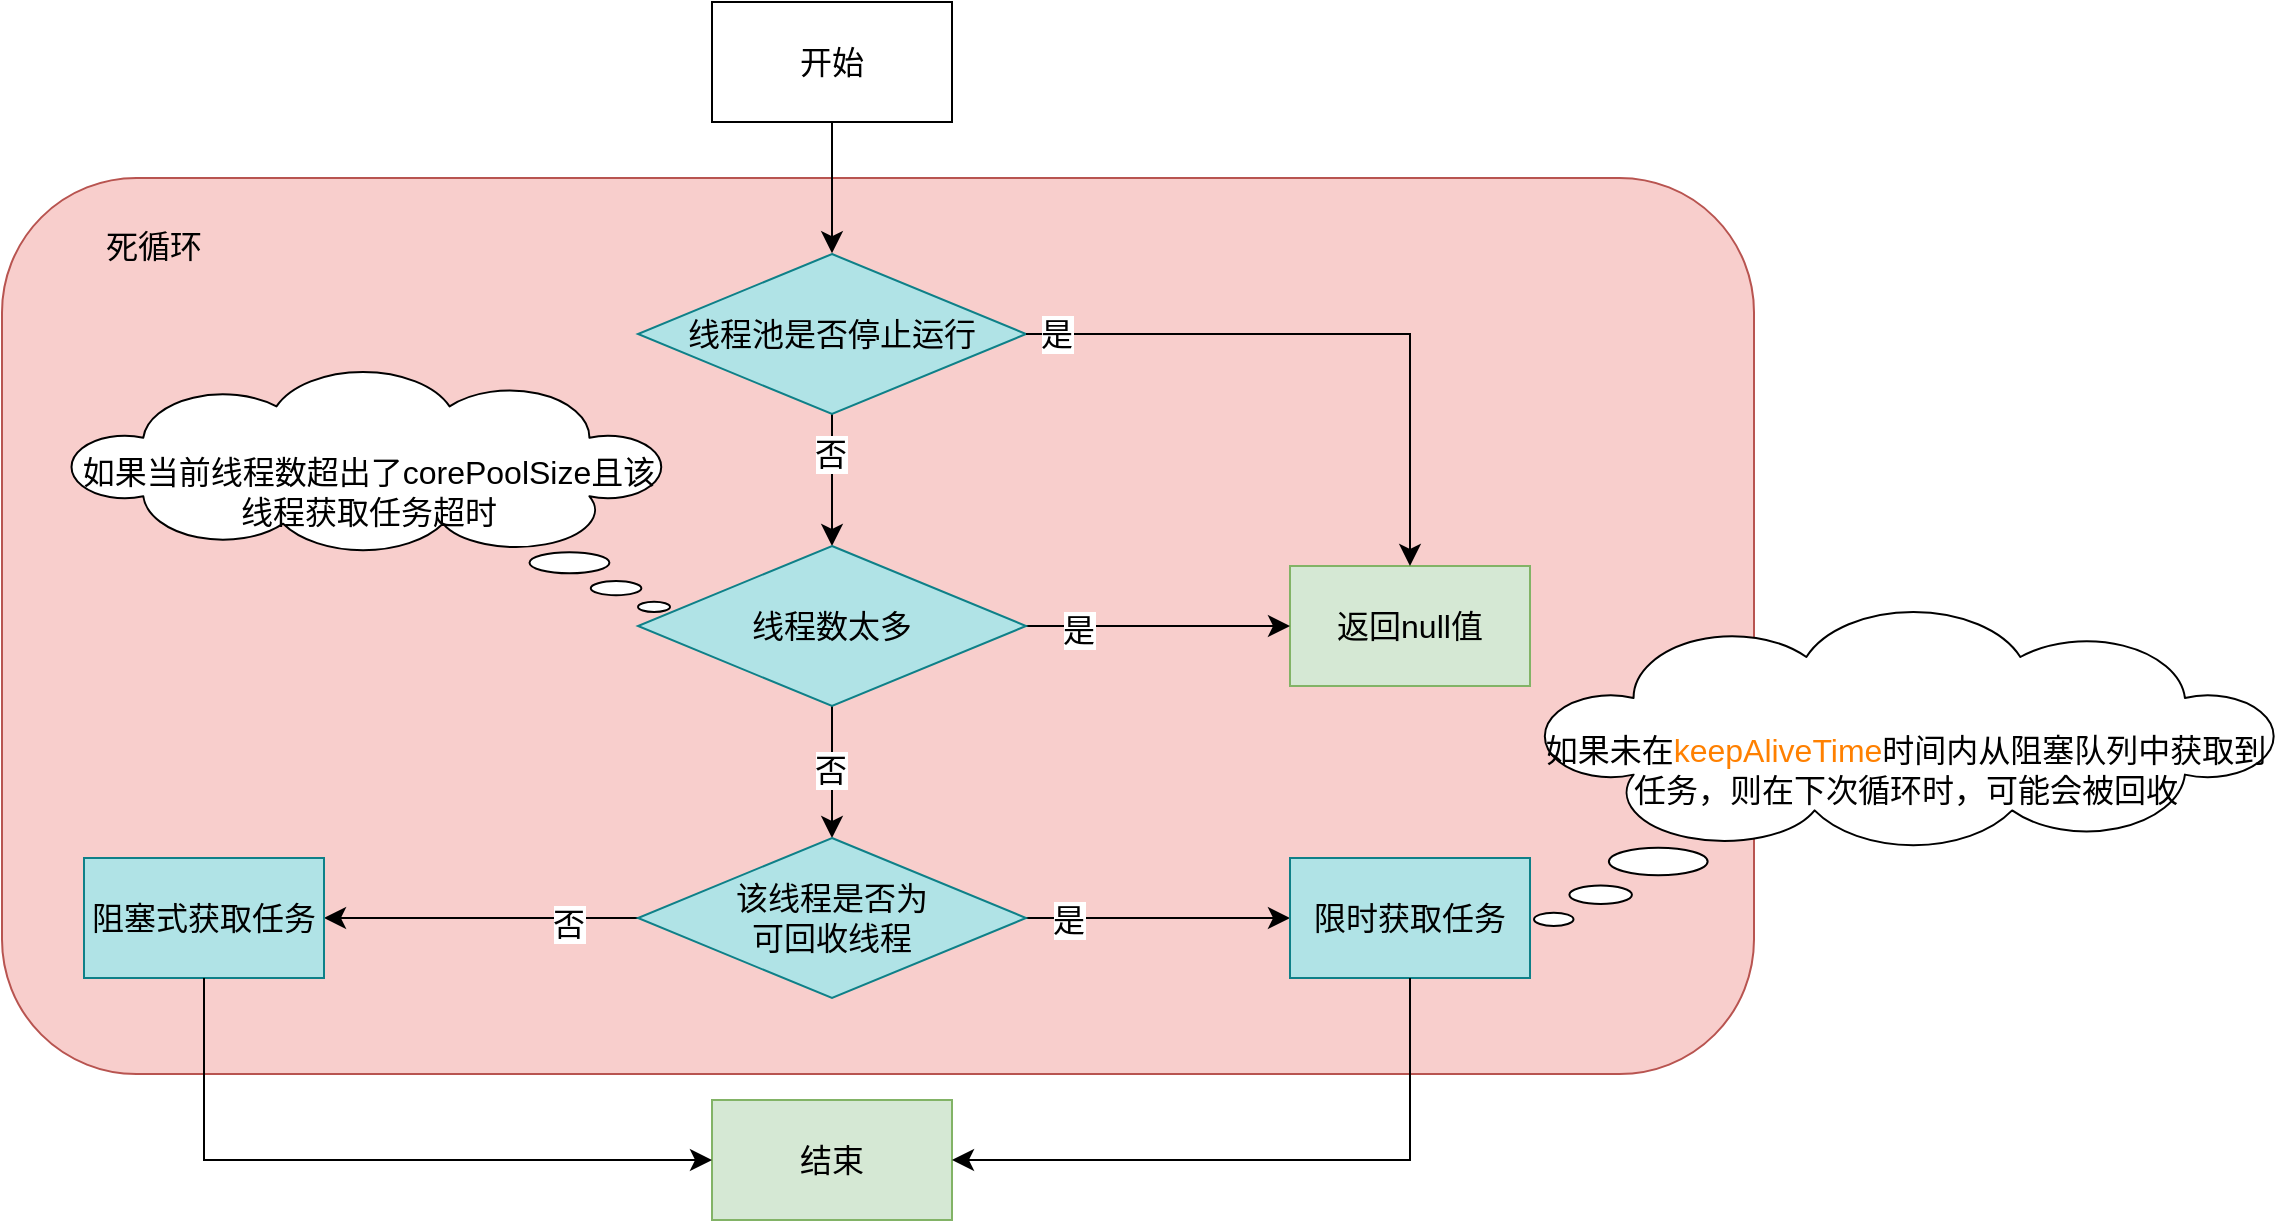 <mxfile version="22.1.18" type="github">
  <diagram name="第 1 页" id="x9T3WgT5xqVPwal4d8os">
    <mxGraphModel dx="1567" dy="1444" grid="0" gridSize="10" guides="1" tooltips="1" connect="1" arrows="1" fold="1" page="0" pageScale="1" pageWidth="827" pageHeight="1169" math="0" shadow="0">
      <root>
        <mxCell id="0" />
        <mxCell id="1" parent="0" />
        <mxCell id="50xOonk3pxGguTumSty5-32" value="" style="rounded=1;whiteSpace=wrap;html=1;fontSize=16;fillColor=#f8cecc;strokeColor=#b85450;" vertex="1" parent="1">
          <mxGeometry x="-206" y="-417" width="876" height="448" as="geometry" />
        </mxCell>
        <mxCell id="50xOonk3pxGguTumSty5-3" style="edgeStyle=none;curved=1;rounded=0;orthogonalLoop=1;jettySize=auto;html=1;exitX=0.5;exitY=1;exitDx=0;exitDy=0;fontSize=12;startSize=8;endSize=8;" edge="1" parent="1" source="50xOonk3pxGguTumSty5-1">
          <mxGeometry relative="1" as="geometry">
            <mxPoint x="209" y="-379.4" as="targetPoint" />
          </mxGeometry>
        </mxCell>
        <mxCell id="50xOonk3pxGguTumSty5-1" value="开始" style="rounded=0;whiteSpace=wrap;html=1;fontSize=16;" vertex="1" parent="1">
          <mxGeometry x="149" y="-505" width="120" height="60" as="geometry" />
        </mxCell>
        <mxCell id="50xOonk3pxGguTumSty5-8" value="" style="edgeStyle=none;curved=1;rounded=0;orthogonalLoop=1;jettySize=auto;html=1;fontSize=12;startSize=8;endSize=8;" edge="1" parent="1" source="50xOonk3pxGguTumSty5-2" target="50xOonk3pxGguTumSty5-7">
          <mxGeometry relative="1" as="geometry" />
        </mxCell>
        <mxCell id="50xOonk3pxGguTumSty5-9" value="否" style="edgeLabel;html=1;align=center;verticalAlign=middle;resizable=0;points=[];fontSize=16;" vertex="1" connectable="0" parent="50xOonk3pxGguTumSty5-8">
          <mxGeometry x="-0.653" y="-1" relative="1" as="geometry">
            <mxPoint y="8" as="offset" />
          </mxGeometry>
        </mxCell>
        <mxCell id="50xOonk3pxGguTumSty5-2" value="线程池是否停止运行" style="rhombus;whiteSpace=wrap;html=1;fontSize=16;fillColor=#b0e3e6;strokeColor=#0e8088;" vertex="1" parent="1">
          <mxGeometry x="112" y="-379" width="194" height="80" as="geometry" />
        </mxCell>
        <mxCell id="50xOonk3pxGguTumSty5-4" value="返回null值" style="whiteSpace=wrap;html=1;fontSize=16;fillColor=#d5e8d4;strokeColor=#82b366;" vertex="1" parent="1">
          <mxGeometry x="438" y="-223" width="120" height="60" as="geometry" />
        </mxCell>
        <mxCell id="50xOonk3pxGguTumSty5-10" style="edgeStyle=none;curved=1;rounded=0;orthogonalLoop=1;jettySize=auto;html=1;exitX=1;exitY=0.5;exitDx=0;exitDy=0;fontSize=12;startSize=8;endSize=8;" edge="1" parent="1" source="50xOonk3pxGguTumSty5-7" target="50xOonk3pxGguTumSty5-4">
          <mxGeometry relative="1" as="geometry" />
        </mxCell>
        <mxCell id="50xOonk3pxGguTumSty5-11" value="是" style="edgeLabel;html=1;align=center;verticalAlign=middle;resizable=0;points=[];fontSize=16;" vertex="1" connectable="0" parent="50xOonk3pxGguTumSty5-10">
          <mxGeometry x="-0.615" y="-2" relative="1" as="geometry">
            <mxPoint as="offset" />
          </mxGeometry>
        </mxCell>
        <mxCell id="50xOonk3pxGguTumSty5-20" value="" style="edgeStyle=none;curved=1;rounded=0;orthogonalLoop=1;jettySize=auto;html=1;fontSize=12;startSize=8;endSize=8;" edge="1" parent="1" source="50xOonk3pxGguTumSty5-7" target="50xOonk3pxGguTumSty5-19">
          <mxGeometry relative="1" as="geometry" />
        </mxCell>
        <mxCell id="50xOonk3pxGguTumSty5-31" value="否" style="edgeLabel;html=1;align=center;verticalAlign=middle;resizable=0;points=[];fontSize=16;" vertex="1" connectable="0" parent="50xOonk3pxGguTumSty5-20">
          <mxGeometry x="-0.051" y="-1" relative="1" as="geometry">
            <mxPoint as="offset" />
          </mxGeometry>
        </mxCell>
        <mxCell id="50xOonk3pxGguTumSty5-7" value="线程数太多" style="rhombus;whiteSpace=wrap;html=1;fontSize=16;fillColor=#b0e3e6;strokeColor=#0e8088;" vertex="1" parent="1">
          <mxGeometry x="112" y="-233" width="194" height="80" as="geometry" />
        </mxCell>
        <mxCell id="50xOonk3pxGguTumSty5-14" value="" style="edgeStyle=segmentEdgeStyle;endArrow=classic;html=1;curved=0;rounded=0;endSize=8;startSize=8;fontSize=12;exitX=1;exitY=0.5;exitDx=0;exitDy=0;entryX=0.5;entryY=0;entryDx=0;entryDy=0;" edge="1" parent="1" source="50xOonk3pxGguTumSty5-2" target="50xOonk3pxGguTumSty5-4">
          <mxGeometry width="50" height="50" relative="1" as="geometry">
            <mxPoint x="446" y="-214" as="sourcePoint" />
            <mxPoint x="496" y="-264" as="targetPoint" />
          </mxGeometry>
        </mxCell>
        <mxCell id="50xOonk3pxGguTumSty5-15" value="是" style="edgeLabel;html=1;align=center;verticalAlign=middle;resizable=0;points=[];fontSize=16;" vertex="1" connectable="0" parent="50xOonk3pxGguTumSty5-14">
          <mxGeometry x="-0.903" relative="1" as="geometry">
            <mxPoint as="offset" />
          </mxGeometry>
        </mxCell>
        <mxCell id="50xOonk3pxGguTumSty5-22" value="" style="edgeStyle=none;curved=1;rounded=0;orthogonalLoop=1;jettySize=auto;html=1;fontSize=12;startSize=8;endSize=8;" edge="1" parent="1" source="50xOonk3pxGguTumSty5-19" target="50xOonk3pxGguTumSty5-21">
          <mxGeometry relative="1" as="geometry" />
        </mxCell>
        <mxCell id="50xOonk3pxGguTumSty5-23" value="是" style="edgeLabel;html=1;align=center;verticalAlign=middle;resizable=0;points=[];fontSize=16;" vertex="1" connectable="0" parent="50xOonk3pxGguTumSty5-22">
          <mxGeometry x="-0.707" y="-1" relative="1" as="geometry">
            <mxPoint x="1" as="offset" />
          </mxGeometry>
        </mxCell>
        <mxCell id="50xOonk3pxGguTumSty5-25" value="" style="edgeStyle=none;curved=1;rounded=0;orthogonalLoop=1;jettySize=auto;html=1;fontSize=12;startSize=8;endSize=8;" edge="1" parent="1" source="50xOonk3pxGguTumSty5-19" target="50xOonk3pxGguTumSty5-24">
          <mxGeometry relative="1" as="geometry" />
        </mxCell>
        <mxCell id="50xOonk3pxGguTumSty5-26" value="否" style="edgeLabel;html=1;align=center;verticalAlign=middle;resizable=0;points=[];fontSize=16;" vertex="1" connectable="0" parent="50xOonk3pxGguTumSty5-25">
          <mxGeometry x="-0.556" y="3" relative="1" as="geometry">
            <mxPoint as="offset" />
          </mxGeometry>
        </mxCell>
        <mxCell id="50xOonk3pxGguTumSty5-19" value="该线程是否为&lt;br&gt;可回收线程" style="rhombus;whiteSpace=wrap;html=1;fontSize=16;fillColor=#b0e3e6;strokeColor=#0e8088;" vertex="1" parent="1">
          <mxGeometry x="112" y="-87" width="194" height="80" as="geometry" />
        </mxCell>
        <mxCell id="50xOonk3pxGguTumSty5-21" value="限时获取任务" style="whiteSpace=wrap;html=1;fontSize=16;fillColor=#b0e3e6;strokeColor=#0e8088;" vertex="1" parent="1">
          <mxGeometry x="438" y="-77" width="120" height="60" as="geometry" />
        </mxCell>
        <mxCell id="50xOonk3pxGguTumSty5-24" value="阻塞式获取任务" style="whiteSpace=wrap;html=1;fontSize=16;fillColor=#b0e3e6;strokeColor=#0e8088;" vertex="1" parent="1">
          <mxGeometry x="-165" y="-77" width="120" height="60" as="geometry" />
        </mxCell>
        <mxCell id="50xOonk3pxGguTumSty5-27" value="结束" style="rounded=0;whiteSpace=wrap;html=1;fontSize=16;fillColor=#d5e8d4;strokeColor=#82b366;" vertex="1" parent="1">
          <mxGeometry x="149" y="44" width="120" height="60" as="geometry" />
        </mxCell>
        <mxCell id="50xOonk3pxGguTumSty5-29" value="" style="edgeStyle=elbowEdgeStyle;elbow=horizontal;endArrow=classic;html=1;curved=0;rounded=0;endSize=8;startSize=8;fontSize=12;entryX=0;entryY=0.5;entryDx=0;entryDy=0;exitX=0.5;exitY=1;exitDx=0;exitDy=0;" edge="1" parent="1" source="50xOonk3pxGguTumSty5-24" target="50xOonk3pxGguTumSty5-27">
          <mxGeometry width="50" height="50" relative="1" as="geometry">
            <mxPoint x="-27" y="-29" as="sourcePoint" />
            <mxPoint x="23" y="-79" as="targetPoint" />
            <Array as="points">
              <mxPoint x="-105" y="24" />
            </Array>
          </mxGeometry>
        </mxCell>
        <mxCell id="50xOonk3pxGguTumSty5-30" value="" style="edgeStyle=elbowEdgeStyle;elbow=horizontal;endArrow=classic;html=1;curved=0;rounded=0;endSize=8;startSize=8;fontSize=12;exitX=0.5;exitY=1;exitDx=0;exitDy=0;entryX=1;entryY=0.5;entryDx=0;entryDy=0;" edge="1" parent="1" source="50xOonk3pxGguTumSty5-21" target="50xOonk3pxGguTumSty5-27">
          <mxGeometry width="50" height="50" relative="1" as="geometry">
            <mxPoint x="349" y="-128" as="sourcePoint" />
            <mxPoint x="399" y="-178" as="targetPoint" />
            <Array as="points">
              <mxPoint x="498" y="34" />
            </Array>
          </mxGeometry>
        </mxCell>
        <mxCell id="50xOonk3pxGguTumSty5-33" value="死循环" style="text;html=1;strokeColor=none;fillColor=none;align=center;verticalAlign=middle;whiteSpace=wrap;rounded=0;fontSize=16;" vertex="1" parent="1">
          <mxGeometry x="-160" y="-398" width="60" height="30" as="geometry" />
        </mxCell>
        <mxCell id="50xOonk3pxGguTumSty5-35" value="如果未在&lt;font color=&quot;#ff8000&quot;&gt;keepAliveTime&lt;/font&gt;时间内从阻塞队列中获取到任务，则在下次循环时，可能会被回收" style="whiteSpace=wrap;html=1;shape=mxgraph.basic.cloud_callout;fontSize=16;" vertex="1" parent="1">
          <mxGeometry x="560" y="-200" width="372" height="157" as="geometry" />
        </mxCell>
        <mxCell id="50xOonk3pxGguTumSty5-37" value="如果当前线程数超出了corePoolSize且该线程获取任务超时" style="whiteSpace=wrap;html=1;shape=mxgraph.basic.cloud_callout;fontSize=16;direction=east;flipH=1;" vertex="1" parent="1">
          <mxGeometry x="-173" y="-320" width="301" height="120" as="geometry" />
        </mxCell>
      </root>
    </mxGraphModel>
  </diagram>
</mxfile>
